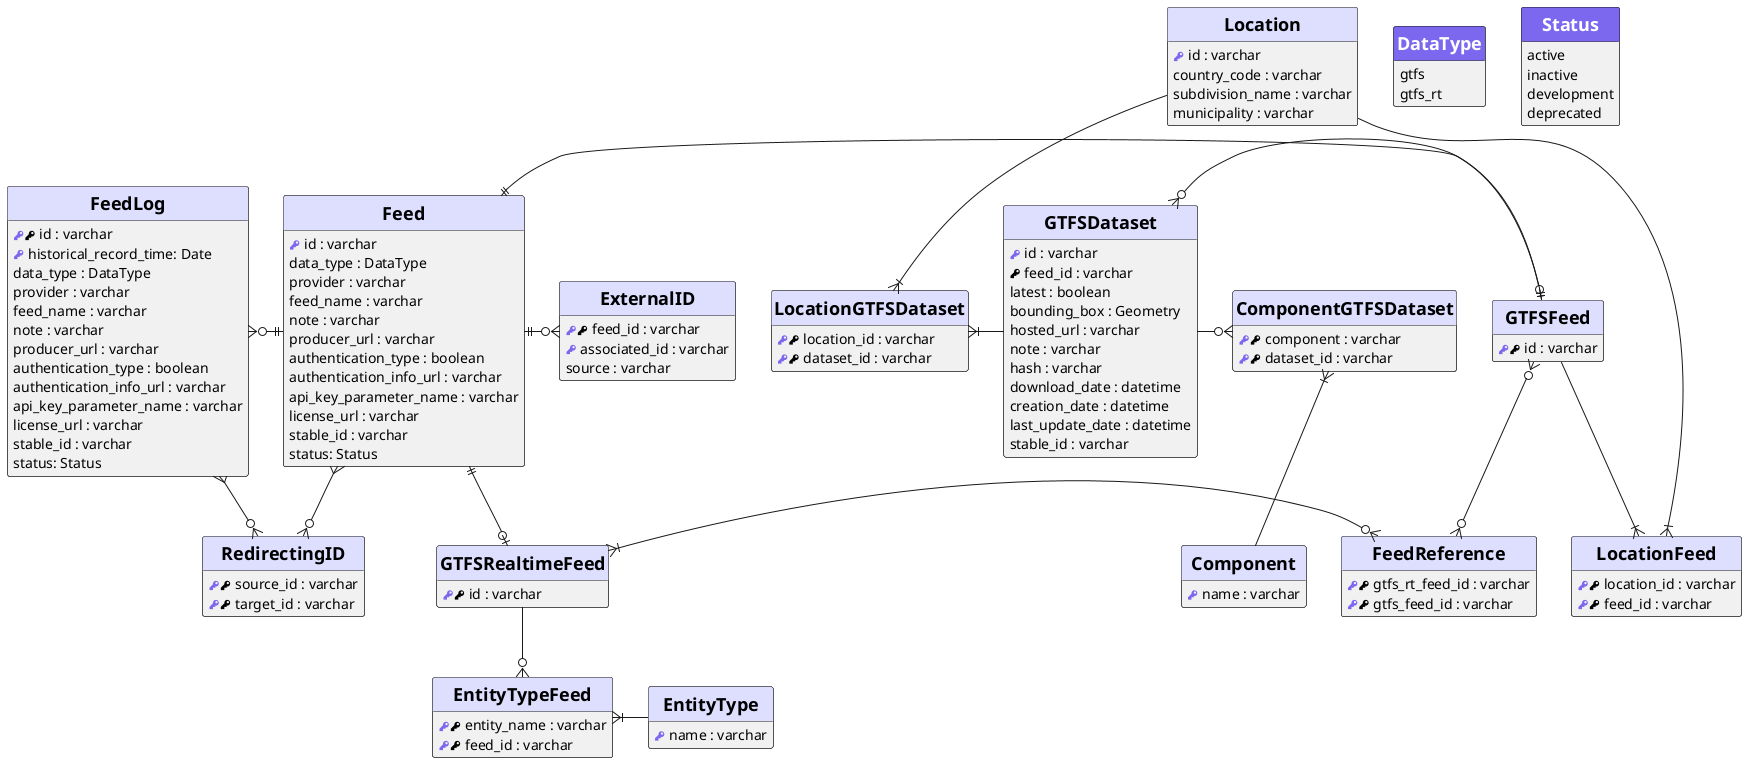 @startuml
    hide stereotype
    hide circle
    hide empty members

    skinparam defaultFontName Heiti TC
    skinparam HeaderFontColor #96A1FF
    skinparam classFontColor automatic

    skinparam class {
        HeaderBackgroundColor<<enum>> MediumSlateBlue
        HeaderBackgroundColor<<entity>> #dedeff
        roundCorner 25
    }

    enum =DataType <<enum>> {
    gtfs
    gtfs_rt
    }

    enum =Status <<enum>> {
    active
    inactive
    development
    deprecated
    }

    entity =Feed <<entity>> {
    <color:MediumSlateBlue><&key></color> id : varchar
      data_type : DataType
      provider : varchar
      feed_name : varchar
      note : varchar
      producer_url : varchar
      authentication_type : boolean
      authentication_info_url : varchar
      api_key_parameter_name : varchar
      license_url : varchar
      stable_id : varchar
      status: Status
      }

    entity =FeedLog <<entity>> {
    <color:MediumSlateBlue><&key></color><&key> id : varchar
    <color:MediumSlateBlue><&key></color> historical_record_time: Date
      data_type : DataType
      provider : varchar
      feed_name : varchar
      note : varchar
      producer_url : varchar
      authentication_type : boolean
      authentication_info_url : varchar
      api_key_parameter_name : varchar
      license_url : varchar
      stable_id : varchar
      status: Status
      }


    entity =GTFSRealtimeFeed <<entity>> {
    <color:MediumSlateBlue><&key></color><&key> id : varchar
    }

    entity =EntityType <<entity>> {
    <color:MediumSlateBlue><&key></color> name : varchar
    }

    entity =EntityTypeFeed <<entity>> {
    <color:MediumSlateBlue><&key></color><&key> entity_name : varchar
    <color:MediumSlateBlue><&key></color><&key> feed_id : varchar
      }

    entity =GTFSFeed <<entity>> {
    <color:MediumSlateBlue><&key></color><&key> id : varchar
      }

    entity =FeedReference <<entity>> {
    <color:MediumSlateBlue><&key></color><&key> gtfs_rt_feed_id : varchar
    <color:MediumSlateBlue><&key></color><&key> gtfs_feed_id : varchar
      }

    entity =Location <<entity>> {
    <color:MediumSlateBlue><&key></color> id : varchar
      country_code : varchar
      subdivision_name : varchar
      municipality : varchar
      }

    entity =LocationFeed <<entity>> {
    <color:MediumSlateBlue><&key></color><&key> location_id : varchar
    <color:MediumSlateBlue><&key></color><&key> feed_id : varchar
      }

    entity =ExternalID <<entity>> {
    <color:MediumSlateBlue><&key></color><&key> feed_id : varchar
    <color:MediumSlateBlue><&key></color> associated_id : varchar
      source : varchar
      }

    entity =GTFSDataset <<entity>> {
    <color:MediumSlateBlue><&key></color> id : varchar
    <&key> feed_id : varchar
      latest : boolean
      bounding_box : Geometry
      hosted_url : varchar
      note : varchar
      hash : varchar
      download_date : datetime
      creation_date : datetime
      last_update_date : datetime
      stable_id : varchar
      }

    entity =LocationGTFSDataset <<entity>> {
    <color:MediumSlateBlue><&key></color><&key> location_id : varchar
    <color:MediumSlateBlue><&key></color><&key> dataset_id : varchar
      }

    entity =Component <<entity>> {
    <color:MediumSlateBlue><&key></color> name : varchar
      }

    entity =ComponentGTFSDataset <<entity>> {
    <color:MediumSlateBlue><&key></color><&key> component : varchar
    <color:MediumSlateBlue><&key></color><&key> dataset_id : varchar
      }

      entity =RedirectingID <<entity>> {
    <color:MediumSlateBlue><&key></color><&key> source_id : varchar
    <color:MediumSlateBlue><&key></color><&key> target_id : varchar
      }

     "=Feed" ||-left-o{ "=FeedLog"
     "=Feed" ||--o| "=GTFSRealtimeFeed"
     "=Feed" ||-right-o| "=GTFSFeed"
     "=FeedLog" }--o{ "=RedirectingID"
     "=Feed" }--o{ "=RedirectingID"
     "=Feed" ||-right-o{ "=ExternalID"
     "=GTFSRealtimeFeed" --o{ "=EntityTypeFeed"
     "=EntityType" -left-|{ "=EntityTypeFeed"
     "=GTFSRealtimeFeed" }|-right-o{ "=FeedReference"
     "=GTFSFeed" }o--o{ "=FeedReference"
     "=GTFSFeed" --|{ "=LocationFeed"
     "=Location" --|{ "=LocationFeed"
     "=Location" --|{ "=LocationGTFSDataset"
     "=GTFSDataset" -left-|{ "=LocationGTFSDataset"
     "=GTFSFeed" ||-left-o{ "=GTFSDataset"
     "=ComponentGTFSDataset" }o-left- "=GTFSDataset"
     "=ComponentGTFSDataset" }|-- "=Component"
@enduml